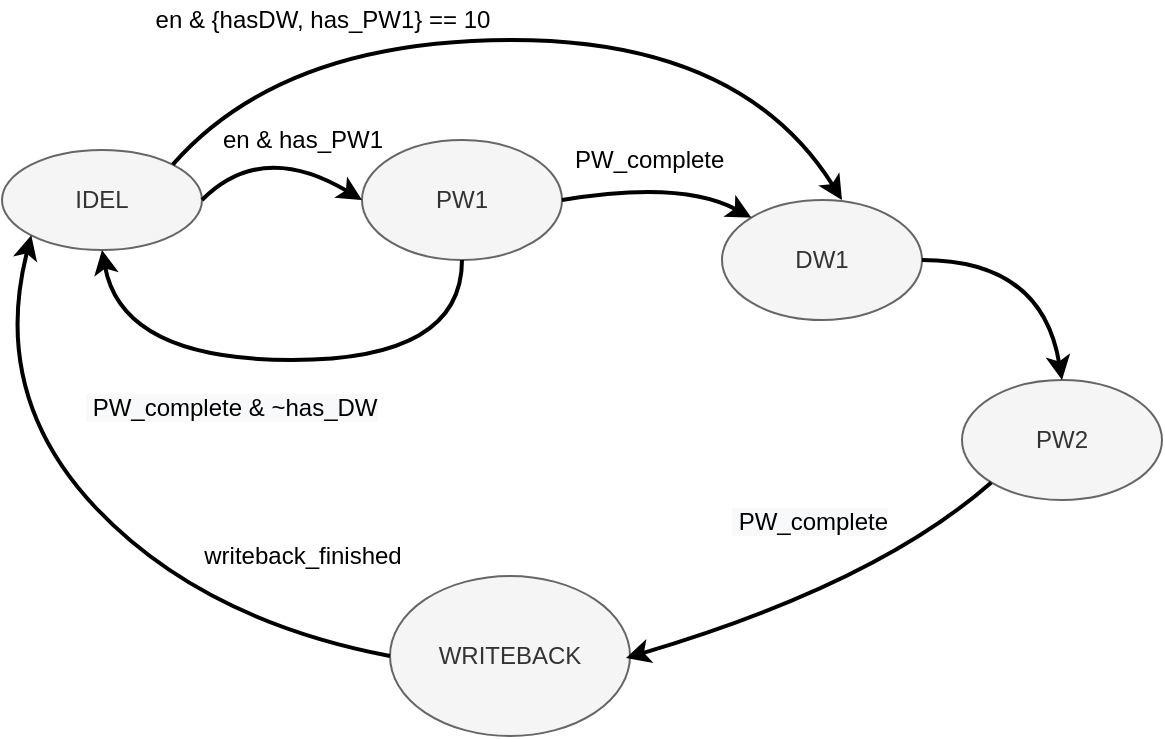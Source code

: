 <mxfile version="14.6.13" type="device"><diagram id="Jy0Bvnfabv-1PYlRShF7" name="Page-1"><mxGraphModel dx="853" dy="493" grid="0" gridSize="10" guides="1" tooltips="1" connect="1" arrows="1" fold="1" page="1" pageScale="1" pageWidth="827" pageHeight="1169" math="0" shadow="0"><root><mxCell id="0"/><mxCell id="1" parent="0"/><mxCell id="2wa2SO18dIfJFO6pXS4G-1" value="IDEL" style="ellipse;whiteSpace=wrap;html=1;fillColor=#f5f5f5;strokeColor=#666666;fontColor=#333333;" vertex="1" parent="1"><mxGeometry x="110" y="675" width="100" height="50" as="geometry"/></mxCell><mxCell id="2wa2SO18dIfJFO6pXS4G-2" value="PW1" style="ellipse;whiteSpace=wrap;html=1;fillColor=#f5f5f5;strokeColor=#666666;fontColor=#333333;" vertex="1" parent="1"><mxGeometry x="290" y="670" width="100" height="60" as="geometry"/></mxCell><mxCell id="2wa2SO18dIfJFO6pXS4G-3" value="DW1" style="ellipse;whiteSpace=wrap;html=1;fillColor=#f5f5f5;strokeColor=#666666;fontColor=#333333;" vertex="1" parent="1"><mxGeometry x="470" y="700" width="100" height="60" as="geometry"/></mxCell><mxCell id="2wa2SO18dIfJFO6pXS4G-4" value="PW2" style="ellipse;whiteSpace=wrap;html=1;fillColor=#f5f5f5;strokeColor=#666666;fontColor=#333333;" vertex="1" parent="1"><mxGeometry x="590" y="790" width="100" height="60" as="geometry"/></mxCell><mxCell id="2wa2SO18dIfJFO6pXS4G-7" value="" style="curved=1;endArrow=classic;html=1;exitX=1;exitY=0.5;exitDx=0;exitDy=0;entryX=0;entryY=0.5;entryDx=0;entryDy=0;strokeWidth=2;" edge="1" parent="1" source="2wa2SO18dIfJFO6pXS4G-1" target="2wa2SO18dIfJFO6pXS4G-2"><mxGeometry width="50" height="50" relative="1" as="geometry"><mxPoint x="320" y="810" as="sourcePoint"/><mxPoint x="440" y="780" as="targetPoint"/><Array as="points"><mxPoint x="240" y="670"/></Array></mxGeometry></mxCell><mxCell id="2wa2SO18dIfJFO6pXS4G-8" value="" style="curved=1;endArrow=classic;html=1;exitX=1;exitY=0.5;exitDx=0;exitDy=0;entryX=0;entryY=0;entryDx=0;entryDy=0;strokeWidth=2;" edge="1" parent="1" source="2wa2SO18dIfJFO6pXS4G-2" target="2wa2SO18dIfJFO6pXS4G-3"><mxGeometry width="50" height="50" relative="1" as="geometry"><mxPoint x="430" y="655" as="sourcePoint"/><mxPoint x="530" y="670" as="targetPoint"/><Array as="points"><mxPoint x="450" y="690"/></Array></mxGeometry></mxCell><mxCell id="2wa2SO18dIfJFO6pXS4G-9" value="" style="curved=1;endArrow=classic;html=1;exitX=1;exitY=0.5;exitDx=0;exitDy=0;strokeWidth=2;" edge="1" parent="1" source="2wa2SO18dIfJFO6pXS4G-3"><mxGeometry width="50" height="50" relative="1" as="geometry"><mxPoint x="570" y="740" as="sourcePoint"/><mxPoint x="640" y="790" as="targetPoint"/><Array as="points"><mxPoint x="630" y="730"/></Array></mxGeometry></mxCell><mxCell id="2wa2SO18dIfJFO6pXS4G-11" value="en &amp;amp; {hasDW, has_PW1} == 10" style="text;html=1;align=center;verticalAlign=middle;resizable=0;points=[];autosize=1;strokeColor=none;" vertex="1" parent="1"><mxGeometry x="180" y="600" width="180" height="20" as="geometry"/></mxCell><mxCell id="2wa2SO18dIfJFO6pXS4G-12" value="" style="curved=1;endArrow=classic;html=1;exitX=1;exitY=0;exitDx=0;exitDy=0;strokeWidth=2;" edge="1" parent="1" source="2wa2SO18dIfJFO6pXS4G-1"><mxGeometry width="50" height="50" relative="1" as="geometry"><mxPoint x="230" y="640" as="sourcePoint"/><mxPoint x="530" y="700" as="targetPoint"/><Array as="points"><mxPoint x="250" y="620"/><mxPoint x="480" y="620"/></Array></mxGeometry></mxCell><mxCell id="2wa2SO18dIfJFO6pXS4G-13" value="en &amp;amp; has_PW1" style="text;html=1;align=center;verticalAlign=middle;resizable=0;points=[];autosize=1;strokeColor=none;" vertex="1" parent="1"><mxGeometry x="210" y="660" width="100" height="20" as="geometry"/></mxCell><mxCell id="2wa2SO18dIfJFO6pXS4G-14" value="PW_complete&amp;nbsp;" style="text;html=1;align=center;verticalAlign=middle;resizable=0;points=[];autosize=1;strokeColor=none;" vertex="1" parent="1"><mxGeometry x="390" y="670" width="90" height="20" as="geometry"/></mxCell><mxCell id="2wa2SO18dIfJFO6pXS4G-15" value="&lt;span style=&quot;color: rgb(0 , 0 , 0) ; font-family: &amp;#34;helvetica&amp;#34; ; font-size: 12px ; font-style: normal ; font-weight: 400 ; letter-spacing: normal ; text-align: center ; text-indent: 0px ; text-transform: none ; word-spacing: 0px ; background-color: rgb(248 , 249 , 250) ; display: inline ; float: none&quot;&gt;&lt;span&gt;&amp;nbsp;PW_complete &amp;amp; ~&lt;/span&gt;has_DW&lt;/span&gt;" style="text;whiteSpace=wrap;html=1;" vertex="1" parent="1"><mxGeometry x="150" y="790" width="200" height="30" as="geometry"/></mxCell><mxCell id="2wa2SO18dIfJFO6pXS4G-16" value="" style="curved=1;endArrow=classic;html=1;strokeWidth=2;exitX=0.5;exitY=1;exitDx=0;exitDy=0;entryX=0.5;entryY=1;entryDx=0;entryDy=0;" edge="1" parent="1" source="2wa2SO18dIfJFO6pXS4G-2" target="2wa2SO18dIfJFO6pXS4G-1"><mxGeometry width="50" height="50" relative="1" as="geometry"><mxPoint x="470" y="790" as="sourcePoint"/><mxPoint x="370" y="860" as="targetPoint"/><Array as="points"><mxPoint x="340" y="780"/><mxPoint x="170" y="780"/></Array></mxGeometry></mxCell><mxCell id="2wa2SO18dIfJFO6pXS4G-18" value="&lt;span style=&quot;color: rgb(0 , 0 , 0) ; font-family: &amp;#34;helvetica&amp;#34; ; font-size: 12px ; font-style: normal ; font-weight: 400 ; letter-spacing: normal ; text-align: center ; text-indent: 0px ; text-transform: none ; word-spacing: 0px ; background-color: rgb(248 , 249 , 250) ; display: inline ; float: none&quot;&gt;&lt;span&gt;&amp;nbsp;PW_complete&lt;/span&gt;&lt;/span&gt;" style="text;whiteSpace=wrap;html=1;" vertex="1" parent="1"><mxGeometry x="473" y="847" width="200" height="30" as="geometry"/></mxCell><mxCell id="2wa2SO18dIfJFO6pXS4G-19" value="WRITEBACK" style="ellipse;whiteSpace=wrap;html=1;fillColor=#f5f5f5;strokeColor=#666666;fontColor=#333333;" vertex="1" parent="1"><mxGeometry x="304" y="888" width="120" height="80" as="geometry"/></mxCell><mxCell id="2wa2SO18dIfJFO6pXS4G-21" value="" style="curved=1;endArrow=classic;html=1;strokeWidth=2;exitX=0;exitY=1;exitDx=0;exitDy=0;" edge="1" parent="1" source="2wa2SO18dIfJFO6pXS4G-4"><mxGeometry width="50" height="50" relative="1" as="geometry"><mxPoint x="480" y="830" as="sourcePoint"/><mxPoint x="422" y="929" as="targetPoint"/><Array as="points"><mxPoint x="547" y="892"/></Array></mxGeometry></mxCell><mxCell id="2wa2SO18dIfJFO6pXS4G-22" value="" style="curved=1;endArrow=classic;html=1;strokeWidth=2;exitX=0;exitY=0.5;exitDx=0;exitDy=0;entryX=0;entryY=1;entryDx=0;entryDy=0;" edge="1" parent="1" source="2wa2SO18dIfJFO6pXS4G-19" target="2wa2SO18dIfJFO6pXS4G-1"><mxGeometry width="50" height="50" relative="1" as="geometry"><mxPoint x="300.819" y="1011.213" as="sourcePoint"/><mxPoint x="110" y="710" as="targetPoint"/><Array as="points"><mxPoint x="210" y="910"/><mxPoint x="104" y="798"/></Array></mxGeometry></mxCell><mxCell id="2wa2SO18dIfJFO6pXS4G-24" value="writeback_finished" style="text;html=1;align=center;verticalAlign=middle;resizable=0;points=[];autosize=1;strokeColor=none;" vertex="1" parent="1"><mxGeometry x="205" y="868" width="110" height="20" as="geometry"/></mxCell></root></mxGraphModel></diagram></mxfile>